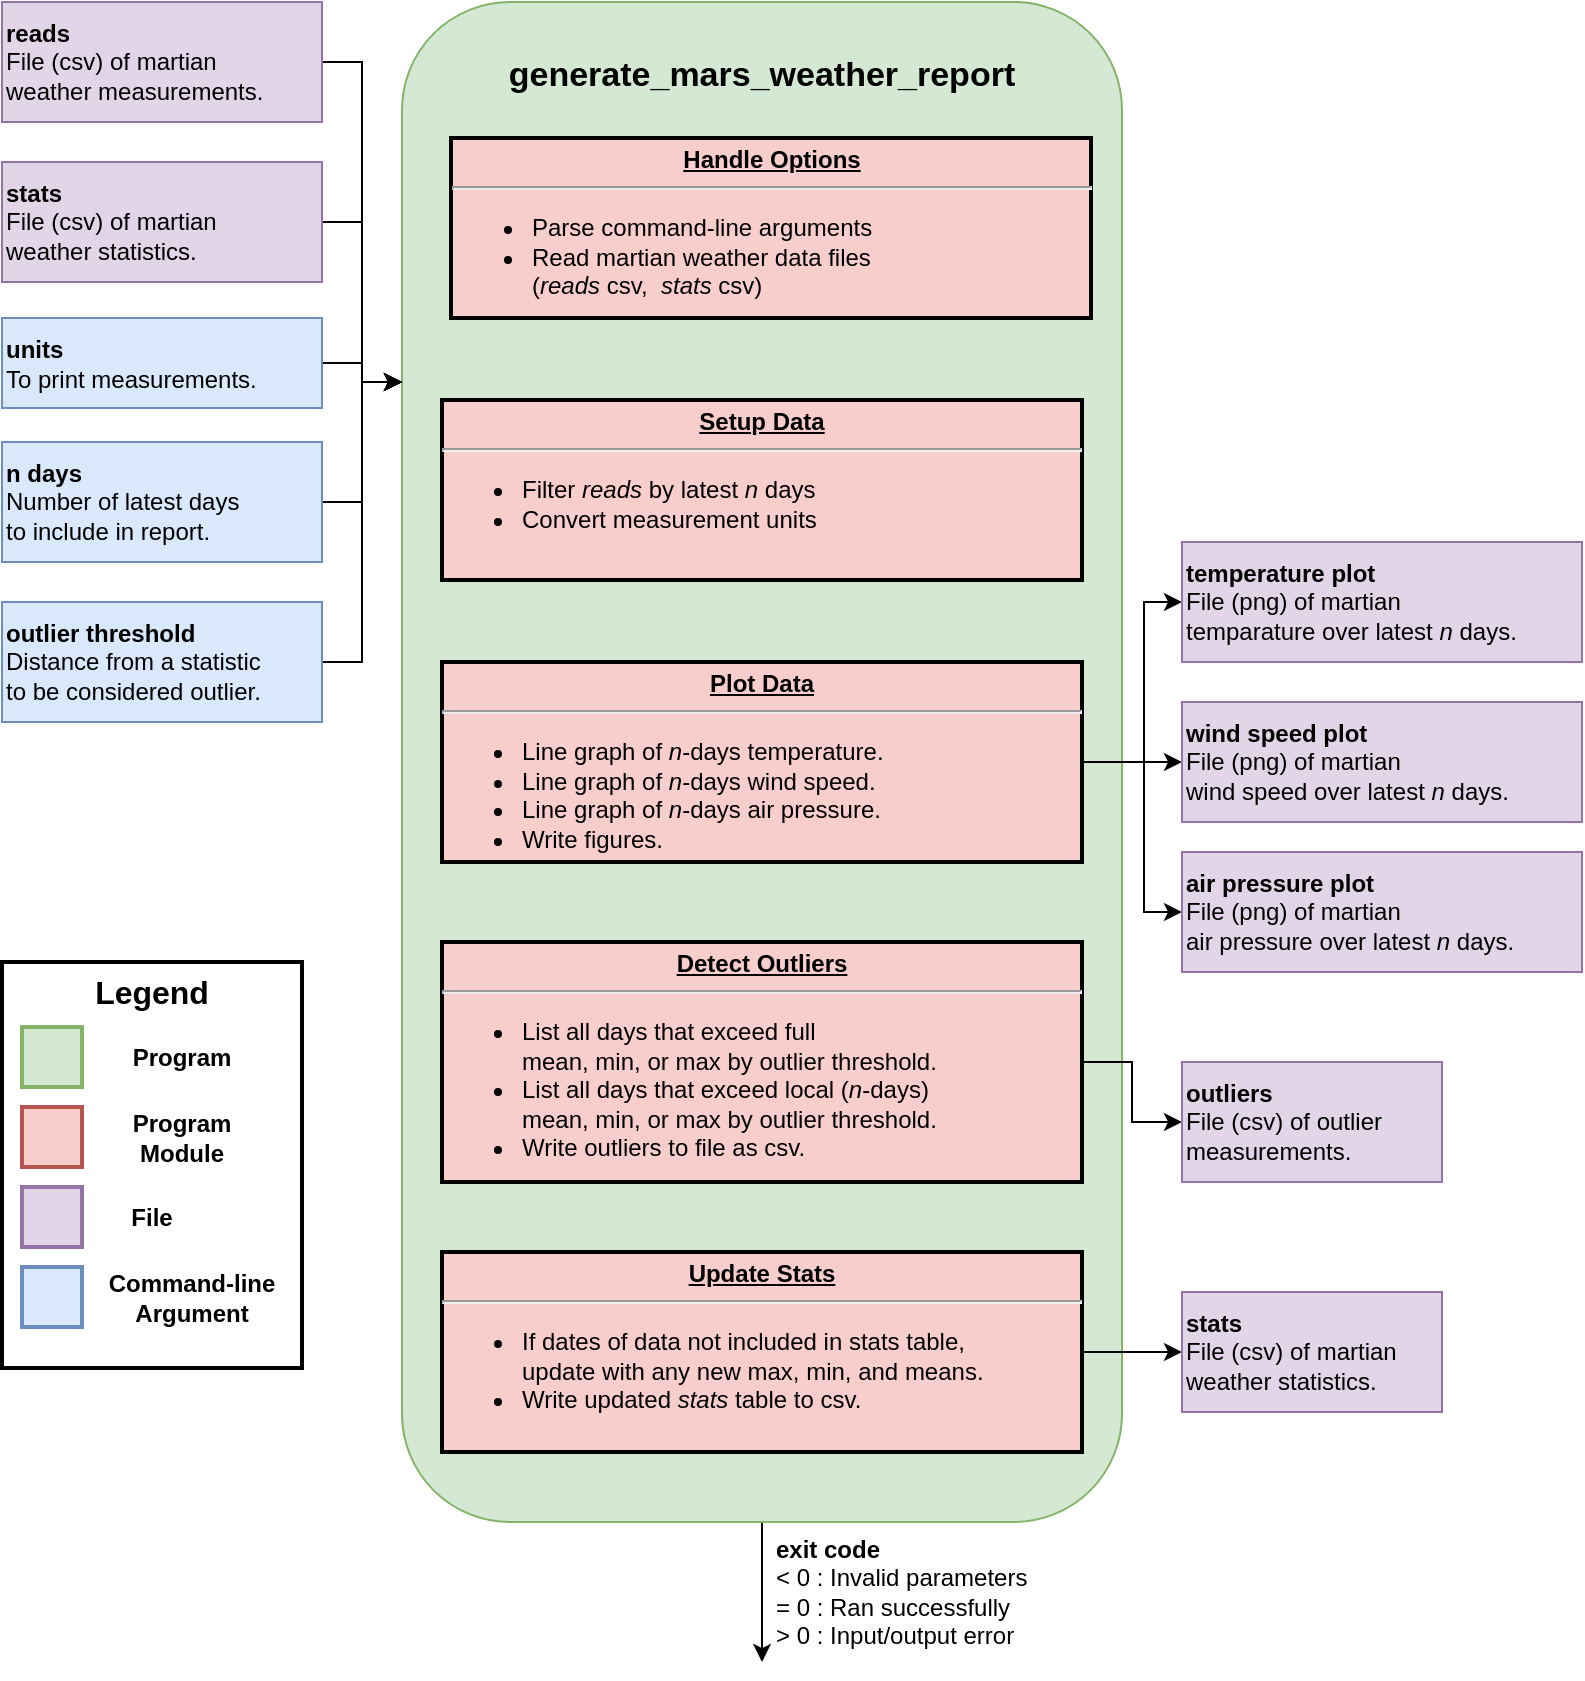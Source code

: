 <mxfile version="10.5.4" type="github"><diagram id="ls0hWAJe8hn9JwinZed8" name="Page-1"><mxGraphModel dx="1640" dy="909" grid="1" gridSize="10" guides="1" tooltips="1" connect="1" arrows="1" fold="1" page="1" pageScale="1" pageWidth="850" pageHeight="1100" math="0" shadow="0"><root><mxCell id="0"/><mxCell id="1" parent="0"/><mxCell id="EVHQElie5I2UOdUQpc-K-95" value="" style="rounded=0;whiteSpace=wrap;html=1;strokeColor=#000000;strokeWidth=2;align=left;" vertex="1" parent="1"><mxGeometry x="40" y="520" width="150" height="203" as="geometry"/></mxCell><mxCell id="EVHQElie5I2UOdUQpc-K-73" style="edgeStyle=orthogonalEdgeStyle;rounded=0;orthogonalLoop=1;jettySize=auto;html=1;exitX=0.5;exitY=1;exitDx=0;exitDy=0;" edge="1" parent="1" source="EVHQElie5I2UOdUQpc-K-55"><mxGeometry relative="1" as="geometry"><mxPoint x="420" y="870.0" as="targetPoint"/></mxGeometry></mxCell><mxCell id="EVHQElie5I2UOdUQpc-K-55" value="&lt;div&gt;&lt;font size=&quot;1&quot;&gt;&lt;b style=&quot;font-size: 17px&quot;&gt;&lt;br&gt;&lt;/b&gt;&lt;/font&gt;&lt;/div&gt;&lt;div&gt;&lt;font size=&quot;1&quot;&gt;&lt;b style=&quot;font-size: 17px&quot;&gt;generate_mars_weather_report&lt;/b&gt;&lt;/font&gt;&lt;/div&gt;&lt;div&gt;&lt;font style=&quot;font-size: 12px&quot;&gt;&lt;span&gt;&lt;br&gt;&lt;/span&gt;&lt;/font&gt;&lt;/div&gt;" style="rounded=1;whiteSpace=wrap;html=1;align=center;fillColor=#d5e8d4;strokeColor=#82b366;horizontal=1;verticalAlign=top;" vertex="1" parent="1"><mxGeometry x="240" y="40" width="360" height="760" as="geometry"/></mxCell><mxCell id="EVHQElie5I2UOdUQpc-K-18" value="&lt;p style=&quot;margin: 0px ; margin-top: 4px ; text-align: center ; text-decoration: underline&quot;&gt;&lt;b&gt;Handle Options&lt;/b&gt;&lt;br&gt;&lt;/p&gt;&lt;hr&gt;&lt;ul&gt;&lt;li&gt;Parse command-line arguments&lt;/li&gt;&lt;li&gt;Read martian weather data files &lt;br&gt;(&lt;i&gt;reads&lt;/i&gt; csv,&amp;nbsp; &lt;i&gt;stats&lt;/i&gt; csv)&lt;br&gt;&lt;/li&gt;&lt;/ul&gt;&lt;div&gt;&lt;br&gt;&lt;/div&gt;&lt;div&gt;&lt;br&gt;&lt;/div&gt;" style="verticalAlign=top;align=left;overflow=fill;fontSize=12;fontFamily=Helvetica;html=1;fillColor=#f8cecc;strokeColor=#000000;strokeWidth=2;" vertex="1" parent="1"><mxGeometry x="264.5" y="108" width="320" height="90" as="geometry"/></mxCell><mxCell id="EVHQElie5I2UOdUQpc-K-21" value="&lt;p style=&quot;margin: 0px ; margin-top: 4px ; text-align: center ; text-decoration: underline&quot;&gt;&lt;b&gt;Setup Data&lt;br&gt;&lt;/b&gt;&lt;/p&gt;&lt;hr&gt;&lt;ul&gt;&lt;li&gt;Filter &lt;i&gt;reads&lt;/i&gt; by latest &lt;i&gt;n&lt;/i&gt; days&lt;/li&gt;&lt;li&gt;Convert measurement units&lt;br&gt;&lt;/li&gt;&lt;/ul&gt;" style="verticalAlign=top;align=left;overflow=fill;fontSize=12;fontFamily=Helvetica;html=1;fillColor=#f8cecc;strokeColor=#000000;strokeWidth=2;" vertex="1" parent="1"><mxGeometry x="260" y="239" width="320" height="90" as="geometry"/></mxCell><mxCell id="EVHQElie5I2UOdUQpc-K-64" style="edgeStyle=orthogonalEdgeStyle;rounded=0;orthogonalLoop=1;jettySize=auto;html=1;exitX=1;exitY=0.5;exitDx=0;exitDy=0;entryX=0;entryY=0.5;entryDx=0;entryDy=0;" edge="1" parent="1" source="EVHQElie5I2UOdUQpc-K-27" target="EVHQElie5I2UOdUQpc-K-59"><mxGeometry relative="1" as="geometry"><Array as="points"><mxPoint x="611" y="420"/><mxPoint x="611" y="340"/></Array></mxGeometry></mxCell><mxCell id="EVHQElie5I2UOdUQpc-K-65" style="edgeStyle=orthogonalEdgeStyle;rounded=0;orthogonalLoop=1;jettySize=auto;html=1;exitX=1;exitY=0.5;exitDx=0;exitDy=0;entryX=0;entryY=0.5;entryDx=0;entryDy=0;" edge="1" parent="1" source="EVHQElie5I2UOdUQpc-K-27" target="EVHQElie5I2UOdUQpc-K-60"><mxGeometry relative="1" as="geometry"/></mxCell><mxCell id="EVHQElie5I2UOdUQpc-K-66" style="edgeStyle=orthogonalEdgeStyle;rounded=0;orthogonalLoop=1;jettySize=auto;html=1;exitX=1;exitY=0.5;exitDx=0;exitDy=0;entryX=0;entryY=0.5;entryDx=0;entryDy=0;" edge="1" parent="1" source="EVHQElie5I2UOdUQpc-K-27" target="EVHQElie5I2UOdUQpc-K-61"><mxGeometry relative="1" as="geometry"><Array as="points"><mxPoint x="611" y="420"/><mxPoint x="611" y="495"/></Array></mxGeometry></mxCell><mxCell id="EVHQElie5I2UOdUQpc-K-27" value="&lt;p style=&quot;margin: 0px ; margin-top: 4px ; text-align: center ; text-decoration: underline&quot;&gt;&lt;b&gt;Plot Data&lt;br&gt;&lt;/b&gt;&lt;/p&gt;&lt;hr&gt;&lt;ul&gt;&lt;li&gt;Line graph of &lt;i&gt;n&lt;/i&gt;-days temperature.&lt;/li&gt;&lt;li&gt;Line graph of &lt;i&gt;n&lt;/i&gt;-days wind speed.&lt;/li&gt;&lt;li&gt;Line graph of &lt;i&gt;n&lt;/i&gt;-days air pressure.&lt;/li&gt;&lt;li&gt;Write figures.&lt;br&gt;&lt;/li&gt;&lt;/ul&gt;&lt;p style=&quot;margin: 0px ; margin-left: 8px&quot;&gt;&lt;br&gt;&lt;/p&gt;" style="verticalAlign=top;align=left;overflow=fill;fontSize=12;fontFamily=Helvetica;html=1;fillColor=#f8cecc;strokeColor=#000000;strokeWidth=2;" vertex="1" parent="1"><mxGeometry x="260" y="370" width="320" height="100" as="geometry"/></mxCell><mxCell id="EVHQElie5I2UOdUQpc-K-83" style="edgeStyle=orthogonalEdgeStyle;rounded=0;orthogonalLoop=1;jettySize=auto;html=1;exitX=1;exitY=0.5;exitDx=0;exitDy=0;entryX=0;entryY=0.5;entryDx=0;entryDy=0;" edge="1" parent="1" source="EVHQElie5I2UOdUQpc-K-31" target="EVHQElie5I2UOdUQpc-K-82"><mxGeometry relative="1" as="geometry"/></mxCell><mxCell id="EVHQElie5I2UOdUQpc-K-31" value="&lt;p style=&quot;margin: 0px ; margin-top: 4px ; text-align: center ; text-decoration: underline&quot;&gt;&lt;b&gt;Detect Outliers&lt;br&gt;&lt;/b&gt;&lt;/p&gt;&lt;hr&gt;&lt;ul&gt;&lt;li&gt;List all days that exceed full &lt;br&gt;mean, min, or max by outlier threshold.&lt;br&gt;&lt;/li&gt;&lt;li&gt;List all days that exceed local (&lt;i&gt;n&lt;/i&gt;-days) &lt;br&gt;mean, min, or max by outlier threshold.&lt;/li&gt;&lt;li&gt;Write outliers to file as csv. &lt;br&gt;&lt;/li&gt;&lt;/ul&gt;&lt;p style=&quot;margin: 0px ; margin-left: 8px&quot;&gt;&lt;br&gt;&lt;/p&gt;" style="verticalAlign=top;align=left;overflow=fill;fontSize=12;fontFamily=Helvetica;html=1;fillColor=#f8cecc;strokeColor=#000000;strokeWidth=2;" vertex="1" parent="1"><mxGeometry x="260" y="510" width="320" height="120" as="geometry"/></mxCell><mxCell id="EVHQElie5I2UOdUQpc-K-81" style="edgeStyle=orthogonalEdgeStyle;rounded=0;orthogonalLoop=1;jettySize=auto;html=1;exitX=1;exitY=0.5;exitDx=0;exitDy=0;entryX=0;entryY=0.5;entryDx=0;entryDy=0;" edge="1" parent="1" source="EVHQElie5I2UOdUQpc-K-33" target="EVHQElie5I2UOdUQpc-K-57"><mxGeometry relative="1" as="geometry"/></mxCell><mxCell id="EVHQElie5I2UOdUQpc-K-33" value="&lt;p style=&quot;margin: 0px ; margin-top: 4px ; text-align: center ; text-decoration: underline&quot;&gt;&lt;b&gt;Update Stats&lt;br&gt;&lt;/b&gt;&lt;/p&gt;&lt;hr&gt;&lt;ul&gt;&lt;li&gt;If dates of data not included in stats table,&lt;br&gt;update with any new max, min, and means.&lt;br&gt;&lt;/li&gt;&lt;li&gt;Write updated &lt;i&gt;stats&lt;/i&gt; table to csv.&lt;br&gt;&lt;/li&gt;&lt;/ul&gt;&lt;p style=&quot;margin: 0px ; margin-left: 8px&quot;&gt;&lt;br&gt;&lt;/p&gt;" style="verticalAlign=top;align=left;overflow=fill;fontSize=12;fontFamily=Helvetica;html=1;fillColor=#f8cecc;strokeColor=#000000;strokeWidth=2;" vertex="1" parent="1"><mxGeometry x="260" y="665" width="320" height="100" as="geometry"/></mxCell><mxCell id="EVHQElie5I2UOdUQpc-K-76" style="edgeStyle=orthogonalEdgeStyle;rounded=0;orthogonalLoop=1;jettySize=auto;html=1;exitX=1;exitY=0.5;exitDx=0;exitDy=0;entryX=0;entryY=0.25;entryDx=0;entryDy=0;" edge="1" parent="1" source="EVHQElie5I2UOdUQpc-K-45" target="EVHQElie5I2UOdUQpc-K-55"><mxGeometry relative="1" as="geometry"/></mxCell><mxCell id="EVHQElie5I2UOdUQpc-K-45" value="&lt;div&gt;&lt;b&gt;reads&lt;/b&gt;&lt;/div&gt;&lt;div&gt;File (csv) of martian&lt;/div&gt;&lt;div&gt;weather measurements.&lt;br&gt;&lt;/div&gt;" style="rounded=0;whiteSpace=wrap;html=1;align=left;fillColor=#e1d5e7;strokeColor=#9673a6;" vertex="1" parent="1"><mxGeometry x="40" y="40" width="160" height="60" as="geometry"/></mxCell><mxCell id="EVHQElie5I2UOdUQpc-K-77" style="edgeStyle=orthogonalEdgeStyle;rounded=0;orthogonalLoop=1;jettySize=auto;html=1;exitX=1;exitY=0.5;exitDx=0;exitDy=0;entryX=0;entryY=0.25;entryDx=0;entryDy=0;" edge="1" parent="1" source="EVHQElie5I2UOdUQpc-K-46" target="EVHQElie5I2UOdUQpc-K-55"><mxGeometry relative="1" as="geometry"/></mxCell><mxCell id="EVHQElie5I2UOdUQpc-K-46" value="&lt;div&gt;&lt;b&gt;stats&lt;/b&gt;&lt;/div&gt;&lt;div&gt;File (csv) of martian&lt;/div&gt;&lt;div&gt;weather statistics.&lt;br&gt;&lt;/div&gt;" style="rounded=0;whiteSpace=wrap;html=1;align=left;fillColor=#e1d5e7;strokeColor=#9673a6;" vertex="1" parent="1"><mxGeometry x="40" y="120" width="160" height="60" as="geometry"/></mxCell><mxCell id="EVHQElie5I2UOdUQpc-K-78" style="edgeStyle=orthogonalEdgeStyle;rounded=0;orthogonalLoop=1;jettySize=auto;html=1;exitX=1;exitY=0.5;exitDx=0;exitDy=0;entryX=0;entryY=0.25;entryDx=0;entryDy=0;" edge="1" parent="1" source="EVHQElie5I2UOdUQpc-K-47" target="EVHQElie5I2UOdUQpc-K-55"><mxGeometry relative="1" as="geometry"/></mxCell><mxCell id="EVHQElie5I2UOdUQpc-K-47" value="&lt;div&gt;&lt;b&gt;units&lt;/b&gt;&lt;/div&gt;&lt;div&gt;To print measurements.&lt;br&gt;&lt;/div&gt;" style="rounded=0;whiteSpace=wrap;html=1;align=left;fillColor=#dae8fc;strokeColor=#6c8ebf;" vertex="1" parent="1"><mxGeometry x="40" y="198" width="160" height="45" as="geometry"/></mxCell><mxCell id="EVHQElie5I2UOdUQpc-K-79" style="edgeStyle=orthogonalEdgeStyle;rounded=0;orthogonalLoop=1;jettySize=auto;html=1;exitX=1;exitY=0.5;exitDx=0;exitDy=0;entryX=0;entryY=0.25;entryDx=0;entryDy=0;" edge="1" parent="1" source="EVHQElie5I2UOdUQpc-K-52" target="EVHQElie5I2UOdUQpc-K-55"><mxGeometry relative="1" as="geometry"/></mxCell><mxCell id="EVHQElie5I2UOdUQpc-K-52" value="&lt;div&gt;&lt;b&gt;n days&lt;/b&gt;&lt;br&gt;&lt;/div&gt;&lt;div&gt;Number of latest days&lt;/div&gt;&lt;div&gt;to include in report.&lt;br&gt;&lt;/div&gt;" style="rounded=0;whiteSpace=wrap;html=1;align=left;fillColor=#dae8fc;strokeColor=#6c8ebf;" vertex="1" parent="1"><mxGeometry x="40" y="260" width="160" height="60" as="geometry"/></mxCell><mxCell id="EVHQElie5I2UOdUQpc-K-80" style="edgeStyle=orthogonalEdgeStyle;rounded=0;orthogonalLoop=1;jettySize=auto;html=1;exitX=1;exitY=0.5;exitDx=0;exitDy=0;entryX=0;entryY=0.25;entryDx=0;entryDy=0;" edge="1" parent="1" source="EVHQElie5I2UOdUQpc-K-56" target="EVHQElie5I2UOdUQpc-K-55"><mxGeometry relative="1" as="geometry"/></mxCell><mxCell id="EVHQElie5I2UOdUQpc-K-56" value="&lt;div&gt;&lt;b&gt;outlier threshold&lt;/b&gt;&lt;br&gt;&lt;/div&gt;&lt;div&gt;Distance from a statistic&lt;/div&gt;&lt;div&gt;to be considered outlier.&lt;br&gt;&lt;/div&gt;" style="rounded=0;whiteSpace=wrap;html=1;align=left;fillColor=#dae8fc;strokeColor=#6c8ebf;" vertex="1" parent="1"><mxGeometry x="40" y="340" width="160" height="60" as="geometry"/></mxCell><mxCell id="EVHQElie5I2UOdUQpc-K-57" value="&lt;div&gt;&lt;b&gt;stats&lt;/b&gt;&lt;/div&gt;&lt;div&gt;File (csv) of martian&lt;/div&gt;&lt;div&gt;weather statistics.&lt;br&gt;&lt;/div&gt;" style="rounded=0;whiteSpace=wrap;html=1;align=left;fillColor=#e1d5e7;strokeColor=#9673a6;" vertex="1" parent="1"><mxGeometry x="630" y="685" width="130" height="60" as="geometry"/></mxCell><mxCell id="EVHQElie5I2UOdUQpc-K-59" value="&lt;div&gt;&lt;b&gt;temperature plot&lt;/b&gt;&lt;br&gt;&lt;/div&gt;&lt;div&gt;File (png) of martian&lt;/div&gt;&lt;div&gt;temparature over latest &lt;i&gt;n&lt;/i&gt; days.&lt;br&gt;&lt;/div&gt;" style="rounded=0;whiteSpace=wrap;html=1;align=left;fillColor=#e1d5e7;strokeColor=#9673a6;" vertex="1" parent="1"><mxGeometry x="630" y="310" width="200" height="60" as="geometry"/></mxCell><mxCell id="EVHQElie5I2UOdUQpc-K-60" value="&lt;b&gt;wind speed plot&lt;/b&gt;&lt;br&gt;&lt;div&gt;File (png) of martian&lt;/div&gt;&lt;div&gt;wind speed over latest &lt;i&gt;n&lt;/i&gt; days.&lt;br&gt;&lt;/div&gt;" style="rounded=0;whiteSpace=wrap;html=1;align=left;fillColor=#e1d5e7;strokeColor=#9673a6;" vertex="1" parent="1"><mxGeometry x="630" y="390" width="200" height="60" as="geometry"/></mxCell><mxCell id="EVHQElie5I2UOdUQpc-K-61" value="&lt;b&gt;air pressure plot&lt;/b&gt;&lt;br&gt;&lt;div&gt;File (png) of martian&lt;/div&gt;&lt;div&gt;air pressure over latest &lt;i&gt;n&lt;/i&gt; days.&lt;br&gt;&lt;/div&gt;" style="rounded=0;whiteSpace=wrap;html=1;align=left;fillColor=#e1d5e7;strokeColor=#9673a6;" vertex="1" parent="1"><mxGeometry x="630" y="465" width="200" height="60" as="geometry"/></mxCell><mxCell id="EVHQElie5I2UOdUQpc-K-75" value="&lt;div align=&quot;left&quot;&gt;&lt;b&gt;exit code&lt;/b&gt;&lt;/div&gt;&lt;div align=&quot;left&quot;&gt;&amp;lt; 0 : Invalid parameters&lt;/div&gt;&lt;div align=&quot;left&quot;&gt;= 0 : Ran successfully&lt;/div&gt;&lt;div align=&quot;left&quot;&gt;&amp;gt; 0 : Input/output error&lt;br&gt;&lt;/div&gt;" style="text;html=1;strokeColor=none;fillColor=none;align=left;verticalAlign=middle;whiteSpace=wrap;rounded=0;" vertex="1" parent="1"><mxGeometry x="424.5" y="800" width="190" height="70" as="geometry"/></mxCell><mxCell id="EVHQElie5I2UOdUQpc-K-82" value="&lt;b&gt;outliers&lt;/b&gt;&lt;div&gt;File (csv) of outlier measurements.&lt;br&gt;&lt;/div&gt;" style="rounded=0;whiteSpace=wrap;html=1;align=left;fillColor=#e1d5e7;strokeColor=#9673a6;" vertex="1" parent="1"><mxGeometry x="630" y="570" width="130" height="60" as="geometry"/></mxCell><mxCell id="EVHQElie5I2UOdUQpc-K-84" value="" style="rounded=0;whiteSpace=wrap;html=1;strokeColor=#82b366;strokeWidth=2;align=left;fillColor=#d5e8d4;" vertex="1" parent="1"><mxGeometry x="50" y="552.5" width="30" height="30" as="geometry"/></mxCell><mxCell id="EVHQElie5I2UOdUQpc-K-85" value="" style="rounded=0;whiteSpace=wrap;html=1;strokeColor=#b85450;strokeWidth=2;align=left;fillColor=#f8cecc;" vertex="1" parent="1"><mxGeometry x="50" y="592.5" width="30" height="30" as="geometry"/></mxCell><mxCell id="EVHQElie5I2UOdUQpc-K-86" value="" style="rounded=0;whiteSpace=wrap;html=1;strokeColor=#9673a6;strokeWidth=2;align=left;fillColor=#e1d5e7;" vertex="1" parent="1"><mxGeometry x="50" y="632.5" width="30" height="30" as="geometry"/></mxCell><mxCell id="EVHQElie5I2UOdUQpc-K-87" value="" style="rounded=0;whiteSpace=wrap;html=1;strokeColor=#6c8ebf;strokeWidth=2;align=left;fillColor=#dae8fc;" vertex="1" parent="1"><mxGeometry x="50" y="672.5" width="30" height="30" as="geometry"/></mxCell><mxCell id="EVHQElie5I2UOdUQpc-K-88" value="&lt;b&gt;Program&lt;/b&gt;" style="text;html=1;strokeColor=none;fillColor=none;align=center;verticalAlign=middle;whiteSpace=wrap;rounded=0;" vertex="1" parent="1"><mxGeometry x="110" y="557.5" width="40" height="20" as="geometry"/></mxCell><mxCell id="EVHQElie5I2UOdUQpc-K-89" value="&lt;div&gt;&lt;b&gt;Program&lt;/b&gt;&lt;/div&gt;&lt;div&gt;&lt;b&gt;Module&lt;br&gt;&lt;/b&gt;&lt;/div&gt;" style="text;html=1;strokeColor=none;fillColor=none;align=center;verticalAlign=middle;whiteSpace=wrap;rounded=0;" vertex="1" parent="1"><mxGeometry x="110" y="597.5" width="40" height="20" as="geometry"/></mxCell><mxCell id="EVHQElie5I2UOdUQpc-K-90" value="File" style="text;html=1;strokeColor=none;fillColor=none;align=center;verticalAlign=middle;whiteSpace=wrap;rounded=0;fontStyle=1" vertex="1" parent="1"><mxGeometry x="90" y="637.5" width="50" height="20" as="geometry"/></mxCell><mxCell id="EVHQElie5I2UOdUQpc-K-91" value="&lt;b&gt;Command-line Argument&lt;/b&gt;" style="text;html=1;strokeColor=none;fillColor=none;align=center;verticalAlign=middle;whiteSpace=wrap;rounded=0;" vertex="1" parent="1"><mxGeometry x="90" y="677.5" width="90" height="20" as="geometry"/></mxCell><mxCell id="EVHQElie5I2UOdUQpc-K-97" value="&lt;font style=&quot;font-size: 16px&quot;&gt;&lt;b&gt;&lt;font style=&quot;font-size: 16px&quot;&gt;Legend&lt;/font&gt;&lt;/b&gt;&lt;/font&gt;" style="text;html=1;strokeColor=none;fillColor=none;align=center;verticalAlign=middle;whiteSpace=wrap;rounded=0;" vertex="1" parent="1"><mxGeometry x="95" y="525" width="40" height="20" as="geometry"/></mxCell></root></mxGraphModel></diagram></mxfile>